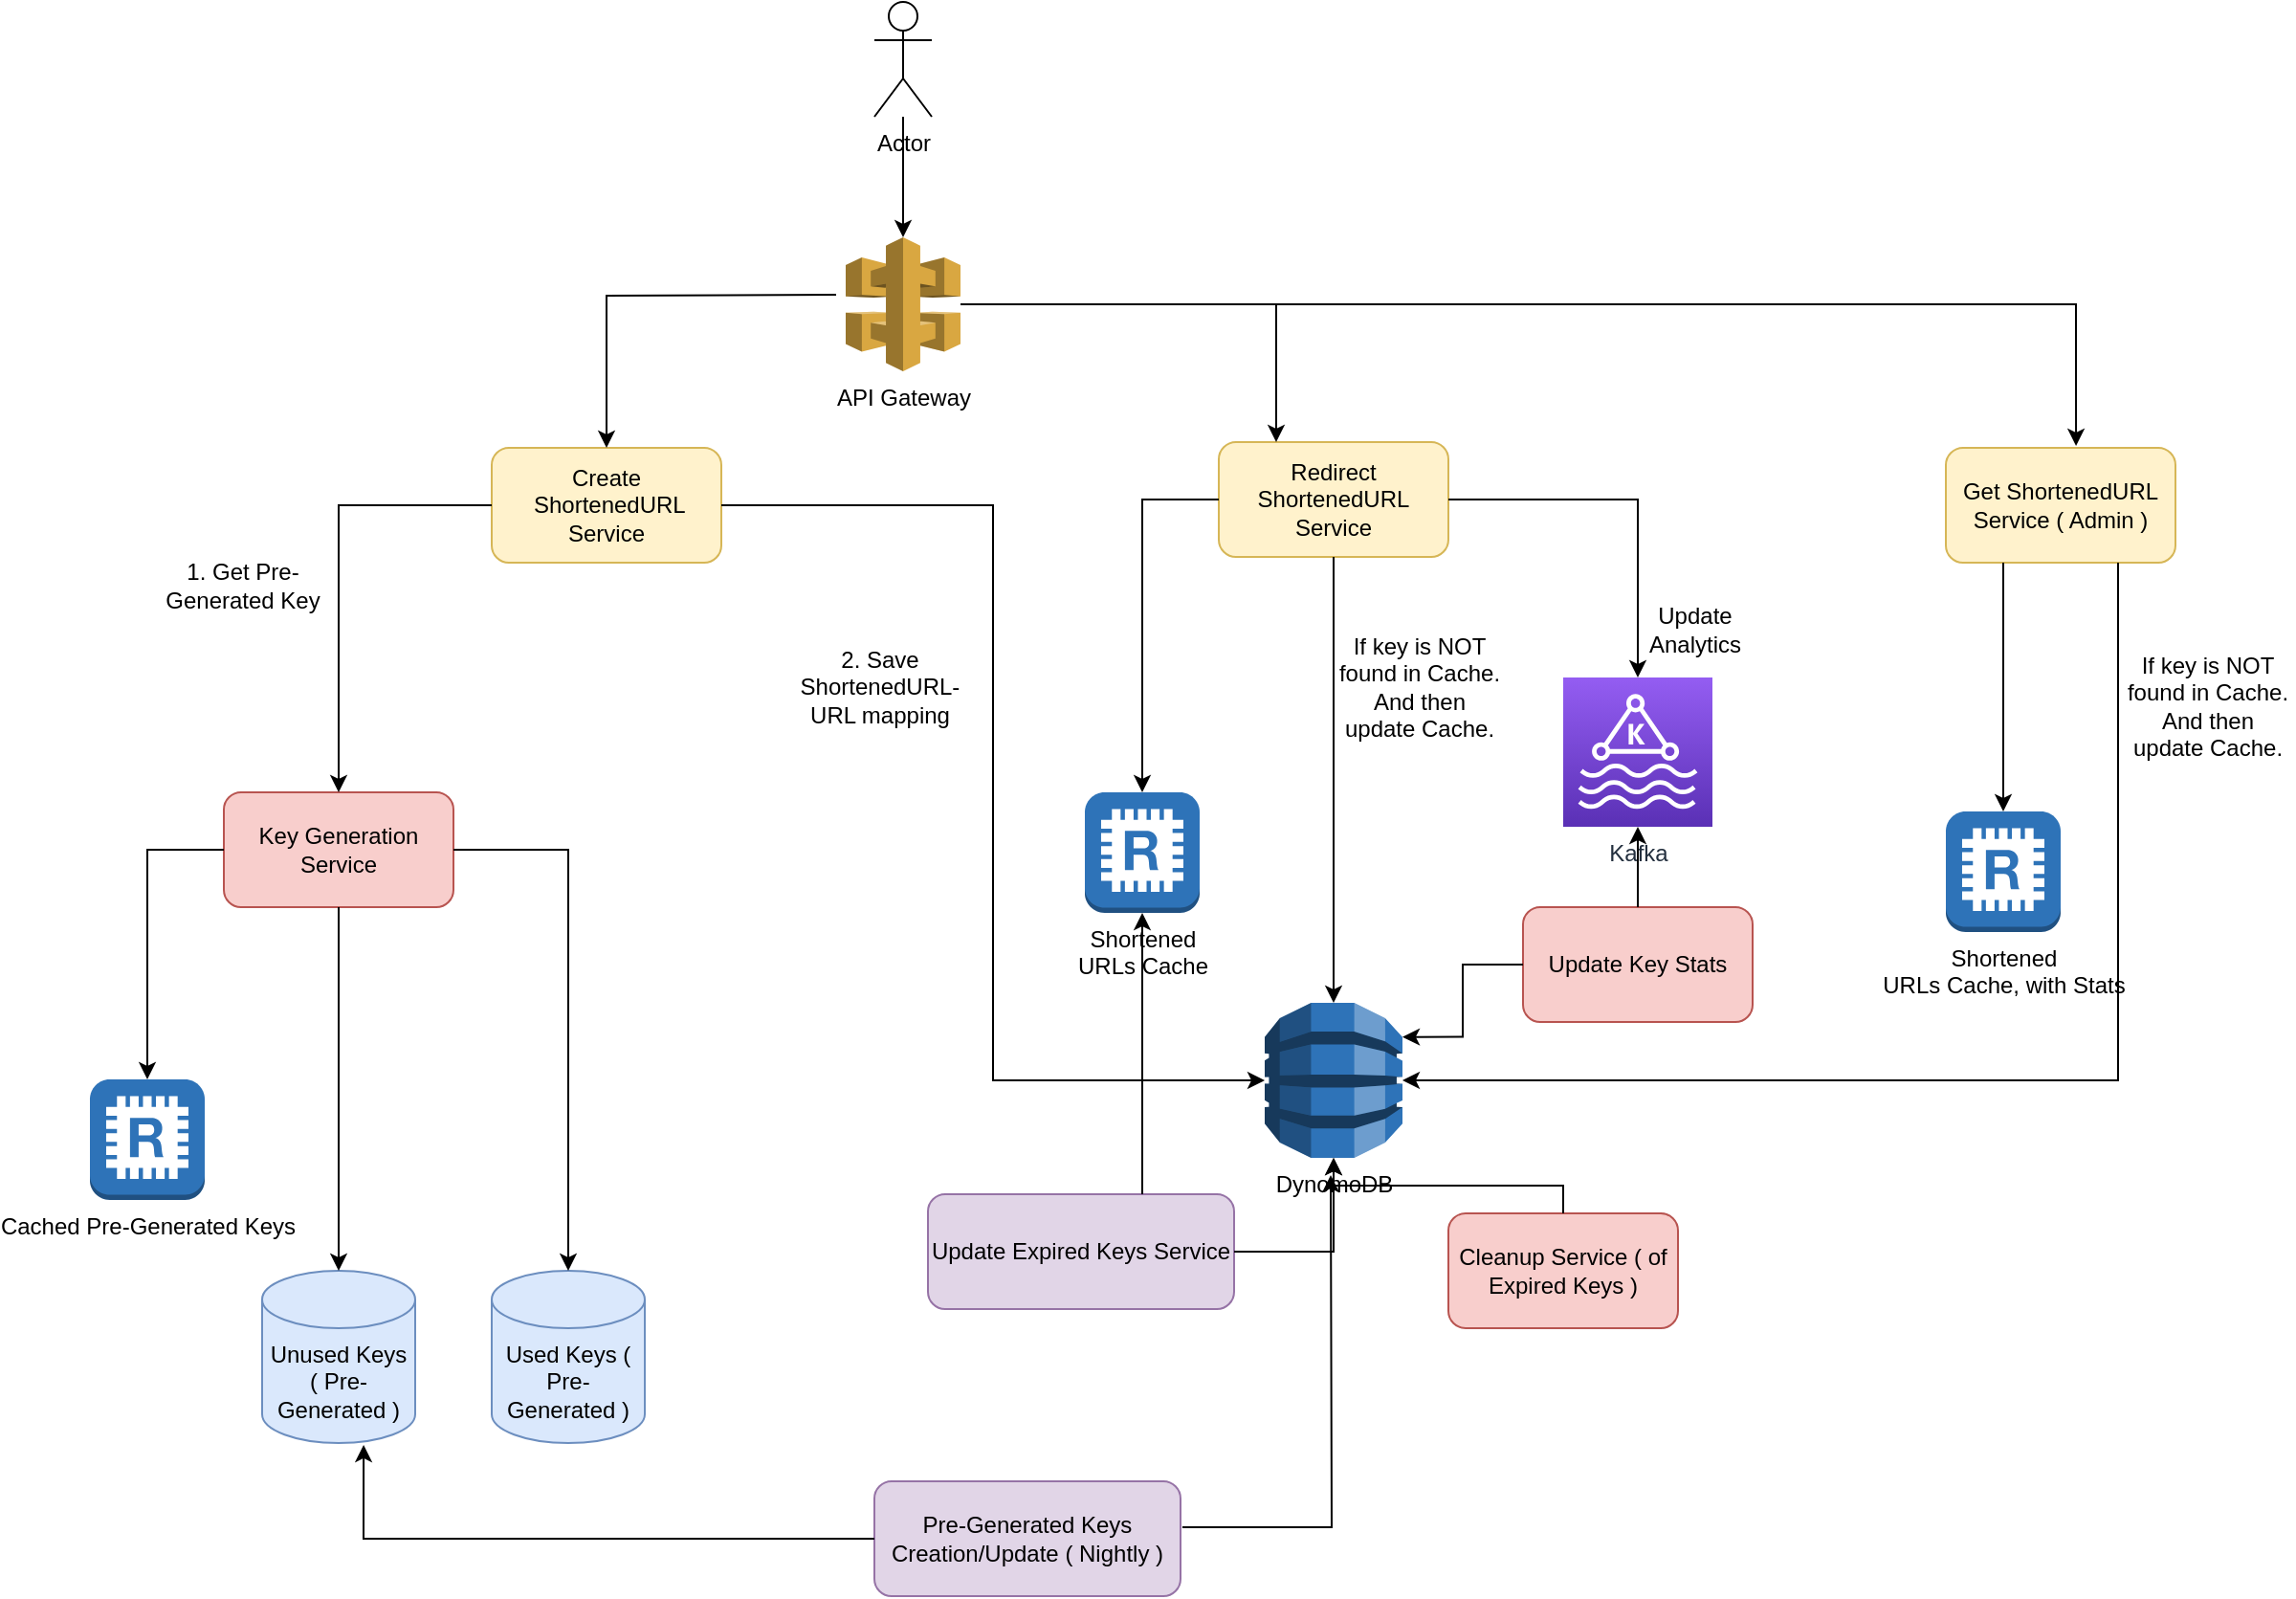 <mxfile version="20.1.1" type="github">
  <diagram id="lxMBXT2_lKhhUB70dSE1" name="Page-1">
    <mxGraphModel dx="1613" dy="467" grid="1" gridSize="10" guides="1" tooltips="1" connect="1" arrows="1" fold="1" page="1" pageScale="1" pageWidth="827" pageHeight="1169" math="0" shadow="0">
      <root>
        <mxCell id="0" />
        <mxCell id="1" parent="0" />
        <mxCell id="rYZRIXIXnIxcv8ydCSID-1" value="Actor" style="shape=umlActor;verticalLabelPosition=bottom;verticalAlign=top;html=1;outlineConnect=0;" parent="1" vertex="1">
          <mxGeometry x="440" y="17" width="30" height="60" as="geometry" />
        </mxCell>
        <mxCell id="rYZRIXIXnIxcv8ydCSID-2" value="Create &amp;nbsp;ShortenedURL Service" style="rounded=1;whiteSpace=wrap;html=1;fillColor=#fff2cc;strokeColor=#d6b656;" parent="1" vertex="1">
          <mxGeometry x="240" y="250" width="120" height="60" as="geometry" />
        </mxCell>
        <mxCell id="rYZRIXIXnIxcv8ydCSID-3" value="Redirect ShortenedURL Service" style="rounded=1;whiteSpace=wrap;html=1;fillColor=#fff2cc;strokeColor=#d6b656;" parent="1" vertex="1">
          <mxGeometry x="620" y="247" width="120" height="60" as="geometry" />
        </mxCell>
        <mxCell id="rYZRIXIXnIxcv8ydCSID-4" value="" style="endArrow=classic;html=1;rounded=0;entryX=0.5;entryY=0;entryDx=0;entryDy=0;edgeStyle=orthogonalEdgeStyle;" parent="1" target="rYZRIXIXnIxcv8ydCSID-2" edge="1">
          <mxGeometry width="50" height="50" relative="1" as="geometry">
            <mxPoint x="420" y="170" as="sourcePoint" />
            <mxPoint x="430" y="260" as="targetPoint" />
          </mxGeometry>
        </mxCell>
        <mxCell id="rYZRIXIXnIxcv8ydCSID-5" value="" style="endArrow=classic;html=1;rounded=0;entryX=0.25;entryY=0;entryDx=0;entryDy=0;edgeStyle=orthogonalEdgeStyle;" parent="1" source="rYZRIXIXnIxcv8ydCSID-7" target="rYZRIXIXnIxcv8ydCSID-3" edge="1">
          <mxGeometry width="50" height="50" relative="1" as="geometry">
            <mxPoint x="520" y="170" as="sourcePoint" />
            <mxPoint x="310" y="220" as="targetPoint" />
          </mxGeometry>
        </mxCell>
        <mxCell id="rYZRIXIXnIxcv8ydCSID-7" value="API Gateway" style="outlineConnect=0;dashed=0;verticalLabelPosition=bottom;verticalAlign=top;align=center;html=1;shape=mxgraph.aws3.api_gateway;fillColor=#D9A741;gradientColor=none;" parent="1" vertex="1">
          <mxGeometry x="425" y="140" width="60" height="70" as="geometry" />
        </mxCell>
        <mxCell id="rYZRIXIXnIxcv8ydCSID-9" value="" style="endArrow=classic;html=1;rounded=0;entryX=0.5;entryY=0;entryDx=0;entryDy=0;entryPerimeter=0;" parent="1" source="rYZRIXIXnIxcv8ydCSID-1" target="rYZRIXIXnIxcv8ydCSID-7" edge="1">
          <mxGeometry width="50" height="50" relative="1" as="geometry">
            <mxPoint x="380" y="200" as="sourcePoint" />
            <mxPoint x="430" y="150" as="targetPoint" />
          </mxGeometry>
        </mxCell>
        <mxCell id="rYZRIXIXnIxcv8ydCSID-10" value="Key Generation Service" style="rounded=1;whiteSpace=wrap;html=1;fillColor=#f8cecc;strokeColor=#b85450;" parent="1" vertex="1">
          <mxGeometry x="100" y="430" width="120" height="60" as="geometry" />
        </mxCell>
        <mxCell id="rYZRIXIXnIxcv8ydCSID-11" value="" style="endArrow=classic;html=1;rounded=0;exitX=0;exitY=0.5;exitDx=0;exitDy=0;entryX=0.5;entryY=0;entryDx=0;entryDy=0;edgeStyle=orthogonalEdgeStyle;" parent="1" source="rYZRIXIXnIxcv8ydCSID-2" target="rYZRIXIXnIxcv8ydCSID-10" edge="1">
          <mxGeometry width="50" height="50" relative="1" as="geometry">
            <mxPoint x="380" y="360" as="sourcePoint" />
            <mxPoint x="430" y="310" as="targetPoint" />
          </mxGeometry>
        </mxCell>
        <mxCell id="rYZRIXIXnIxcv8ydCSID-12" value="&lt;span style=&quot;&quot;&gt;Cached Pre-Generated Keys&lt;/span&gt;" style="outlineConnect=0;dashed=0;verticalLabelPosition=bottom;verticalAlign=top;align=center;html=1;shape=mxgraph.aws3.redis;fillColor=#2E73B8;gradientColor=none;" parent="1" vertex="1">
          <mxGeometry x="30" y="580" width="60" height="63" as="geometry" />
        </mxCell>
        <mxCell id="rYZRIXIXnIxcv8ydCSID-13" value="" style="endArrow=classic;html=1;rounded=0;exitX=0;exitY=0.5;exitDx=0;exitDy=0;entryX=0.5;entryY=0;entryDx=0;entryDy=0;entryPerimeter=0;edgeStyle=orthogonalEdgeStyle;" parent="1" source="rYZRIXIXnIxcv8ydCSID-10" target="rYZRIXIXnIxcv8ydCSID-12" edge="1">
          <mxGeometry width="50" height="50" relative="1" as="geometry">
            <mxPoint x="380" y="610" as="sourcePoint" />
            <mxPoint x="430" y="560" as="targetPoint" />
          </mxGeometry>
        </mxCell>
        <mxCell id="rYZRIXIXnIxcv8ydCSID-14" value="Unused Keys ( Pre-Generated )" style="shape=cylinder3;whiteSpace=wrap;html=1;boundedLbl=1;backgroundOutline=1;size=15;fillColor=#dae8fc;strokeColor=#6c8ebf;" parent="1" vertex="1">
          <mxGeometry x="120" y="680" width="80" height="90" as="geometry" />
        </mxCell>
        <mxCell id="rYZRIXIXnIxcv8ydCSID-15" value="Used Keys ( Pre-Generated )" style="shape=cylinder3;whiteSpace=wrap;html=1;boundedLbl=1;backgroundOutline=1;size=15;fillColor=#dae8fc;strokeColor=#6c8ebf;" parent="1" vertex="1">
          <mxGeometry x="240" y="680" width="80" height="90" as="geometry" />
        </mxCell>
        <mxCell id="rYZRIXIXnIxcv8ydCSID-16" value="" style="endArrow=classic;html=1;rounded=0;exitX=0.5;exitY=1;exitDx=0;exitDy=0;entryX=0.5;entryY=0;entryDx=0;entryDy=0;entryPerimeter=0;edgeStyle=orthogonalEdgeStyle;" parent="1" source="rYZRIXIXnIxcv8ydCSID-10" target="rYZRIXIXnIxcv8ydCSID-14" edge="1">
          <mxGeometry width="50" height="50" relative="1" as="geometry">
            <mxPoint x="340" y="590" as="sourcePoint" />
            <mxPoint x="390" y="540" as="targetPoint" />
          </mxGeometry>
        </mxCell>
        <mxCell id="rYZRIXIXnIxcv8ydCSID-17" value="" style="endArrow=classic;html=1;rounded=0;exitX=1;exitY=0.5;exitDx=0;exitDy=0;entryX=0.5;entryY=0;entryDx=0;entryDy=0;entryPerimeter=0;edgeStyle=orthogonalEdgeStyle;" parent="1" source="rYZRIXIXnIxcv8ydCSID-10" target="rYZRIXIXnIxcv8ydCSID-15" edge="1">
          <mxGeometry width="50" height="50" relative="1" as="geometry">
            <mxPoint x="170" y="500" as="sourcePoint" />
            <mxPoint x="160" y="690" as="targetPoint" />
          </mxGeometry>
        </mxCell>
        <mxCell id="rYZRIXIXnIxcv8ydCSID-19" value="Pre-Generated Keys Creation/Update ( Nightly )" style="rounded=1;whiteSpace=wrap;html=1;fillColor=#e1d5e7;strokeColor=#9673a6;" parent="1" vertex="1">
          <mxGeometry x="440" y="790" width="160" height="60" as="geometry" />
        </mxCell>
        <mxCell id="rYZRIXIXnIxcv8ydCSID-20" value="Shortened &lt;br&gt;URLs Cache" style="outlineConnect=0;dashed=0;verticalLabelPosition=bottom;verticalAlign=top;align=center;html=1;shape=mxgraph.aws3.redis;fillColor=#2E73B8;gradientColor=none;" parent="1" vertex="1">
          <mxGeometry x="550" y="430" width="60" height="63" as="geometry" />
        </mxCell>
        <mxCell id="rYZRIXIXnIxcv8ydCSID-21" value="" style="endArrow=classic;html=1;rounded=0;exitX=0;exitY=0.5;exitDx=0;exitDy=0;entryX=0.5;entryY=0;entryDx=0;entryDy=0;entryPerimeter=0;edgeStyle=orthogonalEdgeStyle;" parent="1" source="rYZRIXIXnIxcv8ydCSID-3" target="rYZRIXIXnIxcv8ydCSID-20" edge="1">
          <mxGeometry width="50" height="50" relative="1" as="geometry">
            <mxPoint x="450" y="390" as="sourcePoint" />
            <mxPoint x="500" y="340" as="targetPoint" />
          </mxGeometry>
        </mxCell>
        <mxCell id="rYZRIXIXnIxcv8ydCSID-23" value="" style="endArrow=classic;html=1;rounded=0;exitX=0.5;exitY=1;exitDx=0;exitDy=0;" parent="1" source="rYZRIXIXnIxcv8ydCSID-3" target="rYZRIXIXnIxcv8ydCSID-48" edge="1">
          <mxGeometry width="50" height="50" relative="1" as="geometry">
            <mxPoint x="730" y="430" as="sourcePoint" />
            <mxPoint x="678.5" y="540" as="targetPoint" />
          </mxGeometry>
        </mxCell>
        <mxCell id="rYZRIXIXnIxcv8ydCSID-24" value="If key is NOT found in Cache. And then update Cache." style="text;html=1;strokeColor=none;fillColor=none;align=center;verticalAlign=middle;whiteSpace=wrap;rounded=0;" parent="1" vertex="1">
          <mxGeometry x="680" y="360" width="90" height="30" as="geometry" />
        </mxCell>
        <mxCell id="rYZRIXIXnIxcv8ydCSID-25" value="" style="endArrow=classic;html=1;rounded=0;exitX=0;exitY=0.5;exitDx=0;exitDy=0;entryX=0.663;entryY=1.011;entryDx=0;entryDy=0;entryPerimeter=0;edgeStyle=orthogonalEdgeStyle;" parent="1" source="rYZRIXIXnIxcv8ydCSID-19" target="rYZRIXIXnIxcv8ydCSID-14" edge="1">
          <mxGeometry width="50" height="50" relative="1" as="geometry">
            <mxPoint x="580" y="710" as="sourcePoint" />
            <mxPoint x="630" y="660" as="targetPoint" />
          </mxGeometry>
        </mxCell>
        <mxCell id="rYZRIXIXnIxcv8ydCSID-26" value="" style="endArrow=classic;html=1;rounded=0;exitX=1.006;exitY=0.4;exitDx=0;exitDy=0;entryX=0.5;entryY=1;entryDx=0;entryDy=0;entryPerimeter=0;exitPerimeter=0;edgeStyle=orthogonalEdgeStyle;" parent="1" source="rYZRIXIXnIxcv8ydCSID-19" edge="1">
          <mxGeometry width="50" height="50" relative="1" as="geometry">
            <mxPoint x="430" y="710" as="sourcePoint" />
            <mxPoint x="678.5" y="630" as="targetPoint" />
          </mxGeometry>
        </mxCell>
        <mxCell id="rYZRIXIXnIxcv8ydCSID-27" value="Kafka" style="sketch=0;points=[[0,0,0],[0.25,0,0],[0.5,0,0],[0.75,0,0],[1,0,0],[0,1,0],[0.25,1,0],[0.5,1,0],[0.75,1,0],[1,1,0],[0,0.25,0],[0,0.5,0],[0,0.75,0],[1,0.25,0],[1,0.5,0],[1,0.75,0]];outlineConnect=0;fontColor=#232F3E;gradientColor=#945DF2;gradientDirection=north;fillColor=#5A30B5;strokeColor=#ffffff;dashed=0;verticalLabelPosition=bottom;verticalAlign=top;align=center;html=1;fontSize=12;fontStyle=0;aspect=fixed;shape=mxgraph.aws4.resourceIcon;resIcon=mxgraph.aws4.managed_streaming_for_kafka;" parent="1" vertex="1">
          <mxGeometry x="800" y="370" width="78" height="78" as="geometry" />
        </mxCell>
        <mxCell id="rYZRIXIXnIxcv8ydCSID-28" value="" style="endArrow=classic;html=1;rounded=0;exitX=1;exitY=0.5;exitDx=0;exitDy=0;entryX=0.5;entryY=0;entryDx=0;entryDy=0;entryPerimeter=0;edgeStyle=orthogonalEdgeStyle;" parent="1" source="rYZRIXIXnIxcv8ydCSID-3" target="rYZRIXIXnIxcv8ydCSID-27" edge="1">
          <mxGeometry width="50" height="50" relative="1" as="geometry">
            <mxPoint x="900" y="470" as="sourcePoint" />
            <mxPoint x="950" y="420" as="targetPoint" />
          </mxGeometry>
        </mxCell>
        <mxCell id="rYZRIXIXnIxcv8ydCSID-31" value="Update Key Stats" style="rounded=1;whiteSpace=wrap;html=1;fillColor=#f8cecc;strokeColor=#b85450;" parent="1" vertex="1">
          <mxGeometry x="779" y="490" width="120" height="60" as="geometry" />
        </mxCell>
        <mxCell id="rYZRIXIXnIxcv8ydCSID-32" value="" style="endArrow=classic;html=1;rounded=0;exitX=0.5;exitY=0;exitDx=0;exitDy=0;" parent="1" source="rYZRIXIXnIxcv8ydCSID-31" target="rYZRIXIXnIxcv8ydCSID-27" edge="1">
          <mxGeometry width="50" height="50" relative="1" as="geometry">
            <mxPoint x="890" y="500" as="sourcePoint" />
            <mxPoint x="940" y="450" as="targetPoint" />
          </mxGeometry>
        </mxCell>
        <mxCell id="rYZRIXIXnIxcv8ydCSID-33" value="" style="endArrow=classic;html=1;rounded=0;exitX=0;exitY=0.5;exitDx=0;exitDy=0;edgeStyle=orthogonalEdgeStyle;entryX=1;entryY=0.22;entryDx=0;entryDy=0;entryPerimeter=0;" parent="1" source="rYZRIXIXnIxcv8ydCSID-31" target="rYZRIXIXnIxcv8ydCSID-48" edge="1">
          <mxGeometry width="50" height="50" relative="1" as="geometry">
            <mxPoint x="890" y="500" as="sourcePoint" />
            <mxPoint x="714.355" y="544.35" as="targetPoint" />
          </mxGeometry>
        </mxCell>
        <mxCell id="rYZRIXIXnIxcv8ydCSID-34" value="Update Analytics" style="text;html=1;strokeColor=none;fillColor=none;align=center;verticalAlign=middle;whiteSpace=wrap;rounded=0;" parent="1" vertex="1">
          <mxGeometry x="839" y="330" width="60" height="30" as="geometry" />
        </mxCell>
        <mxCell id="rYZRIXIXnIxcv8ydCSID-36" value="" style="endArrow=classic;html=1;rounded=0;edgeStyle=orthogonalEdgeStyle;entryX=0;entryY=0.5;entryDx=0;entryDy=0;entryPerimeter=0;" parent="1" source="rYZRIXIXnIxcv8ydCSID-2" target="rYZRIXIXnIxcv8ydCSID-48" edge="1">
          <mxGeometry width="50" height="50" relative="1" as="geometry">
            <mxPoint x="460" y="440" as="sourcePoint" />
            <mxPoint x="640" y="580" as="targetPoint" />
          </mxGeometry>
        </mxCell>
        <mxCell id="rYZRIXIXnIxcv8ydCSID-37" value="1. Get Pre-Generated Key" style="text;html=1;strokeColor=none;fillColor=none;align=center;verticalAlign=middle;whiteSpace=wrap;rounded=0;" parent="1" vertex="1">
          <mxGeometry x="60" y="307" width="100" height="30" as="geometry" />
        </mxCell>
        <mxCell id="rYZRIXIXnIxcv8ydCSID-38" value="2. Save ShortenedURL-URL mapping" style="text;html=1;strokeColor=none;fillColor=none;align=center;verticalAlign=middle;whiteSpace=wrap;rounded=0;" parent="1" vertex="1">
          <mxGeometry x="393" y="360" width="100" height="30" as="geometry" />
        </mxCell>
        <mxCell id="rYZRIXIXnIxcv8ydCSID-39" value="Get ShortenedURL Service ( Admin )" style="rounded=1;whiteSpace=wrap;html=1;fillColor=#fff2cc;strokeColor=#d6b656;" parent="1" vertex="1">
          <mxGeometry x="1000" y="250" width="120" height="60" as="geometry" />
        </mxCell>
        <mxCell id="rYZRIXIXnIxcv8ydCSID-40" value="" style="endArrow=classic;html=1;rounded=0;entryX=0.567;entryY=-0.017;entryDx=0;entryDy=0;entryPerimeter=0;edgeStyle=orthogonalEdgeStyle;" parent="1" source="rYZRIXIXnIxcv8ydCSID-7" target="rYZRIXIXnIxcv8ydCSID-39" edge="1">
          <mxGeometry width="50" height="50" relative="1" as="geometry">
            <mxPoint x="760" y="360" as="sourcePoint" />
            <mxPoint x="810" y="310" as="targetPoint" />
          </mxGeometry>
        </mxCell>
        <mxCell id="rYZRIXIXnIxcv8ydCSID-41" value="Shortened &lt;br&gt;URLs Cache, with Stats" style="outlineConnect=0;dashed=0;verticalLabelPosition=bottom;verticalAlign=top;align=center;html=1;shape=mxgraph.aws3.redis;fillColor=#2E73B8;gradientColor=none;" parent="1" vertex="1">
          <mxGeometry x="1000" y="440" width="60" height="63" as="geometry" />
        </mxCell>
        <mxCell id="rYZRIXIXnIxcv8ydCSID-42" value="" style="endArrow=classic;html=1;rounded=0;exitX=0.75;exitY=1;exitDx=0;exitDy=0;entryX=1;entryY=0.5;entryDx=0;entryDy=0;entryPerimeter=0;edgeStyle=orthogonalEdgeStyle;" parent="1" source="rYZRIXIXnIxcv8ydCSID-39" target="rYZRIXIXnIxcv8ydCSID-48" edge="1">
          <mxGeometry width="50" height="50" relative="1" as="geometry">
            <mxPoint x="820" y="480" as="sourcePoint" />
            <mxPoint x="729" y="600" as="targetPoint" />
          </mxGeometry>
        </mxCell>
        <mxCell id="rYZRIXIXnIxcv8ydCSID-43" value="" style="endArrow=classic;html=1;rounded=0;exitX=0.25;exitY=1;exitDx=0;exitDy=0;entryX=0.5;entryY=0;entryDx=0;entryDy=0;entryPerimeter=0;edgeStyle=orthogonalEdgeStyle;" parent="1" source="rYZRIXIXnIxcv8ydCSID-39" target="rYZRIXIXnIxcv8ydCSID-41" edge="1">
          <mxGeometry width="50" height="50" relative="1" as="geometry">
            <mxPoint x="820" y="440" as="sourcePoint" />
            <mxPoint x="870" y="390" as="targetPoint" />
          </mxGeometry>
        </mxCell>
        <mxCell id="rYZRIXIXnIxcv8ydCSID-47" value="If key is NOT found in Cache. And then update Cache." style="text;html=1;strokeColor=none;fillColor=none;align=center;verticalAlign=middle;whiteSpace=wrap;rounded=0;" parent="1" vertex="1">
          <mxGeometry x="1092" y="370" width="90" height="30" as="geometry" />
        </mxCell>
        <mxCell id="rYZRIXIXnIxcv8ydCSID-48" value="DynomoDB" style="outlineConnect=0;dashed=0;verticalLabelPosition=bottom;verticalAlign=top;align=center;html=1;shape=mxgraph.aws3.dynamo_db;fillColor=#2E73B8;gradientColor=none;" parent="1" vertex="1">
          <mxGeometry x="644" y="540" width="72" height="81" as="geometry" />
        </mxCell>
        <mxCell id="Kd8ZF33_mOnIc2gCghtx-1" value="Cleanup Service ( of Expired Keys )" style="rounded=1;whiteSpace=wrap;html=1;fillColor=#f8cecc;strokeColor=#b85450;" vertex="1" parent="1">
          <mxGeometry x="740" y="650" width="120" height="60" as="geometry" />
        </mxCell>
        <mxCell id="Kd8ZF33_mOnIc2gCghtx-2" value="" style="endArrow=classic;html=1;rounded=0;exitX=0.5;exitY=0;exitDx=0;exitDy=0;edgeStyle=orthogonalEdgeStyle;" edge="1" parent="1" source="Kd8ZF33_mOnIc2gCghtx-1" target="rYZRIXIXnIxcv8ydCSID-48">
          <mxGeometry width="50" height="50" relative="1" as="geometry">
            <mxPoint x="740" y="640" as="sourcePoint" />
            <mxPoint x="790" y="590" as="targetPoint" />
          </mxGeometry>
        </mxCell>
        <mxCell id="Kd8ZF33_mOnIc2gCghtx-3" value="Update Expired Keys Service" style="rounded=1;whiteSpace=wrap;html=1;fillColor=#e1d5e7;strokeColor=#9673a6;" vertex="1" parent="1">
          <mxGeometry x="468" y="640" width="160" height="60" as="geometry" />
        </mxCell>
        <mxCell id="Kd8ZF33_mOnIc2gCghtx-4" value="" style="endArrow=classic;html=1;rounded=0;exitX=1;exitY=0.5;exitDx=0;exitDy=0;edgeStyle=orthogonalEdgeStyle;" edge="1" parent="1" source="Kd8ZF33_mOnIc2gCghtx-3" target="rYZRIXIXnIxcv8ydCSID-48">
          <mxGeometry width="50" height="50" relative="1" as="geometry">
            <mxPoint x="450" y="640" as="sourcePoint" />
            <mxPoint x="500" y="590" as="targetPoint" />
          </mxGeometry>
        </mxCell>
        <mxCell id="Kd8ZF33_mOnIc2gCghtx-5" value="" style="endArrow=classic;html=1;rounded=0;exitX=0.7;exitY=0;exitDx=0;exitDy=0;exitPerimeter=0;edgeStyle=orthogonalEdgeStyle;" edge="1" parent="1" source="Kd8ZF33_mOnIc2gCghtx-3" target="rYZRIXIXnIxcv8ydCSID-20">
          <mxGeometry width="50" height="50" relative="1" as="geometry">
            <mxPoint x="450" y="640" as="sourcePoint" />
            <mxPoint x="500" y="590" as="targetPoint" />
          </mxGeometry>
        </mxCell>
      </root>
    </mxGraphModel>
  </diagram>
</mxfile>
